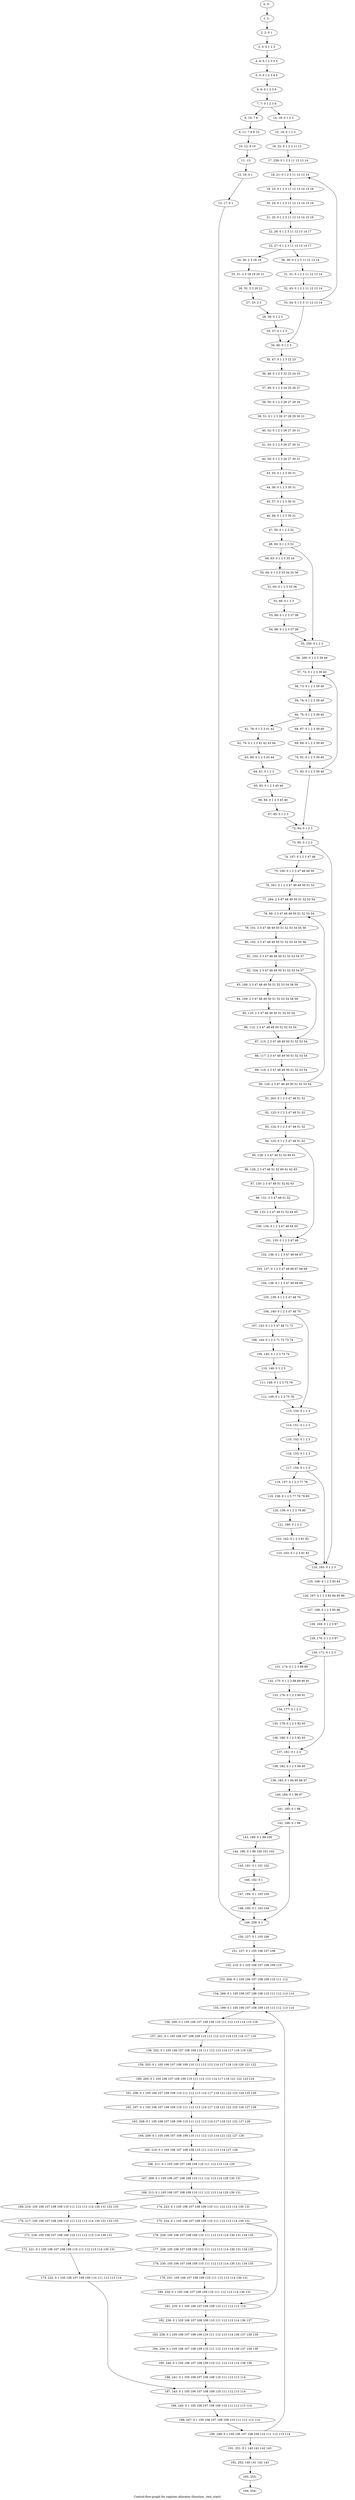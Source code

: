 digraph G {
graph [label="Control-flow-graph for register allocator (function _test_start)"]
0[label="0, 0: "];
1[label="1, 1: "];
2[label="2, 2: 0 1 "];
3[label="3, 3: 0 1 2 3 "];
4[label="4, 4: 0 1 2 3 4 5 "];
5[label="5, 5: 0 1 2 3 4 5 "];
6[label="6, 6: 0 1 2 3 6 "];
7[label="7, 7: 0 1 2 3 6 "];
8[label="8, 10: 7 8 "];
9[label="9, 11: 7 8 9 10 "];
10[label="10, 12: 9 10 "];
11[label="11, 13: "];
12[label="12, 16: 0 1 "];
13[label="13, 17: 0 1 "];
14[label="14, 18: 0 1 2 3 "];
15[label="15, 19: 0 1 2 3 "];
16[label="16, 22: 0 1 2 3 11 12 "];
17[label="17, 259: 0 1 2 3 11 12 13 14 "];
18[label="18, 21: 0 1 2 3 11 12 13 14 "];
19[label="19, 23: 0 1 2 3 11 12 13 14 15 16 "];
20[label="20, 24: 0 1 2 3 11 12 13 14 15 16 "];
21[label="21, 25: 0 1 2 3 11 12 13 14 15 16 "];
22[label="22, 26: 0 1 2 3 11 12 13 14 17 "];
23[label="23, 27: 0 1 2 3 11 12 13 14 17 "];
24[label="24, 30: 2 3 18 19 "];
25[label="25, 31: 2 3 18 19 20 21 "];
26[label="26, 32: 2 3 20 21 "];
27[label="27, 33: 2 3 "];
28[label="28, 36: 0 1 2 3 "];
29[label="29, 37: 0 1 2 3 "];
30[label="30, 39: 0 1 2 3 11 12 13 14 "];
31[label="31, 41: 0 1 2 3 11 12 13 14 "];
32[label="32, 43: 0 1 2 3 11 12 13 14 "];
33[label="33, 44: 0 1 2 3 11 12 13 14 "];
34[label="34, 46: 0 1 2 3 "];
35[label="35, 47: 0 1 2 3 22 23 "];
36[label="36, 48: 0 1 2 3 22 23 24 25 "];
37[label="37, 49: 0 1 2 3 24 25 26 27 "];
38[label="38, 50: 0 1 2 3 26 27 28 29 "];
39[label="39, 51: 0 1 2 3 26 27 28 29 30 31 "];
40[label="40, 52: 0 1 2 3 26 27 30 31 "];
41[label="41, 53: 0 1 2 3 26 27 30 31 "];
42[label="42, 54: 0 1 2 3 26 27 30 31 "];
43[label="43, 55: 0 1 2 3 30 31 "];
44[label="44, 56: 0 1 2 3 30 31 "];
45[label="45, 57: 0 1 2 3 30 31 "];
46[label="46, 58: 0 1 2 3 30 31 "];
47[label="47, 59: 0 1 2 3 32 "];
48[label="48, 60: 0 1 2 3 32 "];
49[label="49, 63: 0 1 2 3 33 34 "];
50[label="50, 64: 0 1 2 3 33 34 35 36 "];
51[label="51, 65: 0 1 2 3 35 36 "];
52[label="52, 66: 0 1 2 3 "];
53[label="53, 68: 0 1 2 3 37 38 "];
54[label="54, 69: 0 1 2 3 37 38 "];
55[label="55, 256: 0 1 2 3 "];
56[label="56, 260: 0 1 2 3 39 40 "];
57[label="57, 72: 0 1 2 3 39 40 "];
58[label="58, 73: 0 1 2 3 39 40 "];
59[label="59, 74: 0 1 2 3 39 40 "];
60[label="60, 75: 0 1 2 3 39 40 "];
61[label="61, 78: 0 1 2 3 41 42 "];
62[label="62, 79: 0 1 2 3 41 42 43 44 "];
63[label="63, 80: 0 1 2 3 43 44 "];
64[label="64, 81: 0 1 2 3 "];
65[label="65, 83: 0 1 2 3 45 46 "];
66[label="66, 84: 0 1 2 3 45 46 "];
67[label="67, 85: 0 1 2 3 "];
68[label="68, 87: 0 1 2 3 39 40 "];
69[label="69, 89: 0 1 2 3 39 40 "];
70[label="70, 91: 0 1 2 3 39 40 "];
71[label="71, 92: 0 1 2 3 39 40 "];
72[label="72, 94: 0 1 2 3 "];
73[label="73, 95: 0 1 2 3 "];
74[label="74, 107: 0 1 2 3 47 48 "];
75[label="75, 100: 0 1 2 3 47 48 49 50 "];
76[label="76, 261: 0 1 2 3 47 48 49 50 51 52 "];
77[label="77, 264: 2 3 47 48 49 50 51 52 53 54 "];
78[label="78, 99: 2 3 47 48 49 50 51 52 53 54 "];
79[label="79, 101: 2 3 47 48 49 50 51 52 53 54 55 56 "];
80[label="80, 102: 2 3 47 48 49 50 51 52 53 54 55 56 "];
81[label="81, 103: 2 3 47 48 49 50 51 52 53 54 57 "];
82[label="82, 104: 2 3 47 48 49 50 51 52 53 54 57 "];
83[label="83, 108: 2 3 47 48 49 50 51 52 53 54 58 59 "];
84[label="84, 109: 2 3 47 48 49 50 51 52 53 54 58 59 "];
85[label="85, 110: 2 3 47 48 49 50 51 52 53 54 "];
86[label="86, 112: 2 3 47 48 49 50 51 52 53 54 "];
87[label="87, 115: 2 3 47 48 49 50 51 52 53 54 "];
88[label="88, 117: 2 3 47 48 49 50 51 52 53 54 "];
89[label="89, 119: 2 3 47 48 49 50 51 52 53 54 "];
90[label="90, 120: 2 3 47 48 49 50 51 52 53 54 "];
91[label="91, 263: 0 1 2 3 47 48 51 52 "];
92[label="92, 123: 0 1 2 3 47 48 51 52 "];
93[label="93, 124: 0 1 2 3 47 48 51 52 "];
94[label="94, 125: 0 1 2 3 47 48 51 52 "];
95[label="95, 128: 2 3 47 48 51 52 60 61 "];
96[label="96, 129: 2 3 47 48 51 52 60 61 62 63 "];
97[label="97, 130: 2 3 47 48 51 52 62 63 "];
98[label="98, 131: 2 3 47 48 51 52 "];
99[label="99, 133: 2 3 47 48 51 52 64 65 "];
100[label="100, 134: 0 1 2 3 47 48 64 65 "];
101[label="101, 135: 0 1 2 3 47 48 "];
102[label="102, 136: 0 1 2 3 47 48 66 67 "];
103[label="103, 137: 0 1 2 3 47 48 66 67 68 69 "];
104[label="104, 138: 0 1 2 3 47 48 68 69 "];
105[label="105, 139: 0 1 2 3 47 48 70 "];
106[label="106, 140: 0 1 2 3 47 48 70 "];
107[label="107, 143: 0 1 2 3 47 48 71 72 "];
108[label="108, 144: 0 1 2 3 71 72 73 74 "];
109[label="109, 145: 0 1 2 3 73 74 "];
110[label="110, 146: 0 1 2 3 "];
111[label="111, 148: 0 1 2 3 75 76 "];
112[label="112, 149: 0 1 2 3 75 76 "];
113[label="113, 150: 0 1 2 3 "];
114[label="114, 151: 0 1 2 3 "];
115[label="115, 152: 0 1 2 3 "];
116[label="116, 153: 0 1 2 3 "];
117[label="117, 154: 0 1 2 3 "];
118[label="118, 157: 0 1 2 3 77 78 "];
119[label="119, 158: 0 1 2 3 77 78 79 80 "];
120[label="120, 159: 0 1 2 3 79 80 "];
121[label="121, 160: 0 1 2 3 "];
122[label="122, 162: 0 1 2 3 81 82 "];
123[label="123, 163: 0 1 2 3 81 82 "];
124[label="124, 165: 0 1 2 3 "];
125[label="125, 166: 0 1 2 3 83 84 "];
126[label="126, 167: 0 1 2 3 83 84 85 86 "];
127[label="127, 168: 0 1 2 3 85 86 "];
128[label="128, 169: 0 1 2 3 87 "];
129[label="129, 170: 0 1 2 3 87 "];
130[label="130, 171: 0 1 2 3 "];
131[label="131, 174: 0 1 2 3 88 89 "];
132[label="132, 175: 0 1 2 3 88 89 90 91 "];
133[label="133, 176: 0 1 2 3 90 91 "];
134[label="134, 177: 0 1 2 3 "];
135[label="135, 179: 0 1 2 3 92 93 "];
136[label="136, 180: 0 1 2 3 92 93 "];
137[label="137, 181: 0 1 2 3 "];
138[label="138, 182: 0 1 2 3 94 95 "];
139[label="139, 183: 0 1 94 95 96 97 "];
140[label="140, 184: 0 1 96 97 "];
141[label="141, 185: 0 1 98 "];
142[label="142, 186: 0 1 98 "];
143[label="143, 189: 0 1 99 100 "];
144[label="144, 190: 0 1 99 100 101 102 "];
145[label="145, 191: 0 1 101 102 "];
146[label="146, 192: 0 1 "];
147[label="147, 194: 0 1 103 104 "];
148[label="148, 195: 0 1 103 104 "];
149[label="149, 258: 0 1 "];
150[label="150, 227: 0 1 105 106 "];
151[label="151, 237: 0 1 105 106 107 108 "];
152[label="152, 215: 0 1 105 106 107 108 109 110 "];
153[label="153, 204: 0 1 105 106 107 108 109 110 111 112 "];
154[label="154, 266: 0 1 105 106 107 108 109 110 111 112 113 114 "];
155[label="155, 199: 0 1 105 106 107 108 109 110 111 112 113 114 "];
156[label="156, 200: 0 1 105 106 107 108 109 110 111 112 113 114 115 116 "];
157[label="157, 201: 0 1 105 106 107 108 109 110 111 112 113 114 115 116 117 118 "];
158[label="158, 202: 0 1 105 106 107 108 109 110 111 112 113 114 117 118 119 120 "];
159[label="159, 203: 0 1 105 106 107 108 109 110 111 112 113 114 117 118 119 120 121 122 "];
160[label="160, 205: 0 1 105 106 107 108 109 110 111 112 113 114 117 118 121 122 123 124 "];
161[label="161, 206: 0 1 105 106 107 108 109 110 111 112 113 114 117 118 121 122 123 124 125 126 "];
162[label="162, 207: 0 1 105 106 107 108 109 110 111 112 113 114 117 118 121 122 125 126 127 128 "];
163[label="163, 208: 0 1 105 106 107 108 109 110 111 112 113 114 117 118 121 122 127 128 "];
164[label="164, 209: 0 1 105 106 107 108 109 110 111 112 113 114 121 122 127 128 "];
165[label="165, 210: 0 1 105 106 107 108 109 110 111 112 113 114 127 128 "];
166[label="166, 211: 0 1 105 106 107 108 109 110 111 112 113 114 129 "];
167[label="167, 269: 0 1 105 106 107 108 109 110 111 112 113 114 129 130 131 "];
168[label="168, 212: 0 1 105 106 107 108 109 110 111 112 113 114 129 130 131 "];
169[label="169, 216: 105 106 107 108 109 110 111 112 113 114 130 131 132 133 "];
170[label="170, 217: 105 106 107 108 109 110 111 112 113 114 130 131 132 133 "];
171[label="171, 218: 105 106 107 108 109 110 111 112 113 114 130 131 "];
172[label="172, 221: 0 1 105 106 107 108 109 110 111 112 113 114 130 131 "];
173[label="173, 222: 0 1 105 106 107 108 109 110 111 112 113 114 "];
174[label="174, 223: 0 1 105 106 107 108 109 110 111 112 113 114 130 131 "];
175[label="175, 224: 0 1 105 106 107 108 109 110 111 112 113 114 130 131 "];
176[label="176, 228: 105 106 107 108 109 110 111 112 113 114 130 131 134 135 "];
177[label="177, 229: 105 106 107 108 109 110 111 112 113 114 130 131 134 135 "];
178[label="178, 230: 105 106 107 108 109 110 111 112 113 114 130 131 134 135 "];
179[label="179, 231: 105 106 107 108 109 110 111 112 113 114 130 131 "];
180[label="180, 234: 0 1 105 106 107 108 109 110 111 112 113 114 130 131 "];
181[label="181, 235: 0 1 105 106 107 108 109 110 111 112 113 114 "];
182[label="182, 236: 0 1 105 106 107 108 109 110 111 112 113 114 136 137 "];
183[label="183, 238: 0 1 105 106 107 108 109 110 111 112 113 114 136 137 138 139 "];
184[label="184, 239: 0 1 105 106 107 108 109 110 111 112 113 114 136 137 138 139 "];
185[label="185, 240: 0 1 105 106 107 108 109 110 111 112 113 114 138 139 "];
186[label="186, 241: 0 1 105 106 107 108 109 110 111 112 113 114 "];
187[label="187, 243: 0 1 105 106 107 108 109 110 111 112 113 114 "];
188[label="188, 245: 0 1 105 106 107 108 109 110 111 112 113 114 "];
189[label="189, 247: 0 1 105 106 107 108 109 110 111 112 113 114 "];
190[label="190, 248: 0 1 105 106 107 108 109 110 111 112 113 114 "];
191[label="191, 251: 0 1 140 141 142 143 "];
192[label="192, 252: 140 141 142 143 "];
193[label="193, 253: "];
194[label="194, 254: "];
0->1 ;
1->2 ;
2->3 ;
3->4 ;
4->5 ;
5->6 ;
6->7 ;
7->8 ;
7->14 ;
8->9 ;
9->10 ;
10->11 ;
11->12 ;
12->13 ;
13->149 ;
14->15 ;
15->16 ;
16->17 ;
17->18 ;
18->19 ;
19->20 ;
20->21 ;
21->22 ;
22->23 ;
23->24 ;
23->30 ;
24->25 ;
25->26 ;
26->27 ;
27->28 ;
28->29 ;
29->34 ;
30->31 ;
31->32 ;
32->33 ;
33->34 ;
33->18 ;
34->35 ;
35->36 ;
36->37 ;
37->38 ;
38->39 ;
39->40 ;
40->41 ;
41->42 ;
42->43 ;
43->44 ;
44->45 ;
45->46 ;
46->47 ;
47->48 ;
48->49 ;
48->55 ;
49->50 ;
50->51 ;
51->52 ;
52->53 ;
53->54 ;
54->55 ;
55->56 ;
56->57 ;
57->58 ;
58->59 ;
59->60 ;
60->61 ;
60->68 ;
61->62 ;
62->63 ;
63->64 ;
64->65 ;
65->66 ;
66->67 ;
67->72 ;
68->69 ;
69->70 ;
70->71 ;
71->72 ;
71->57 ;
72->73 ;
73->74 ;
73->124 ;
74->75 ;
75->76 ;
76->77 ;
77->78 ;
78->79 ;
79->80 ;
80->81 ;
81->82 ;
82->83 ;
82->87 ;
83->84 ;
84->85 ;
85->86 ;
86->87 ;
87->88 ;
88->89 ;
89->90 ;
90->91 ;
90->78 ;
91->92 ;
92->93 ;
93->94 ;
94->95 ;
94->101 ;
95->96 ;
96->97 ;
97->98 ;
98->99 ;
99->100 ;
100->101 ;
101->102 ;
102->103 ;
103->104 ;
104->105 ;
105->106 ;
106->107 ;
106->113 ;
107->108 ;
108->109 ;
109->110 ;
110->111 ;
111->112 ;
112->113 ;
113->114 ;
114->115 ;
115->116 ;
116->117 ;
117->118 ;
117->124 ;
118->119 ;
119->120 ;
120->121 ;
121->122 ;
122->123 ;
123->124 ;
124->125 ;
125->126 ;
126->127 ;
127->128 ;
128->129 ;
129->130 ;
130->131 ;
130->137 ;
131->132 ;
132->133 ;
133->134 ;
134->135 ;
135->136 ;
136->137 ;
137->138 ;
138->139 ;
139->140 ;
140->141 ;
141->142 ;
142->143 ;
142->149 ;
143->144 ;
144->145 ;
145->146 ;
146->147 ;
147->148 ;
148->149 ;
149->150 ;
150->151 ;
151->152 ;
152->153 ;
153->154 ;
154->155 ;
155->156 ;
156->157 ;
157->158 ;
158->159 ;
159->160 ;
160->161 ;
161->162 ;
162->163 ;
163->164 ;
164->165 ;
165->166 ;
166->167 ;
167->168 ;
168->169 ;
168->174 ;
169->170 ;
170->171 ;
171->172 ;
172->173 ;
173->187 ;
174->175 ;
175->176 ;
175->181 ;
176->177 ;
177->178 ;
178->179 ;
179->180 ;
180->181 ;
181->182 ;
182->183 ;
183->184 ;
184->185 ;
185->186 ;
186->187 ;
187->188 ;
188->189 ;
189->190 ;
190->191 ;
190->155 ;
191->192 ;
192->193 ;
193->194 ;
}
